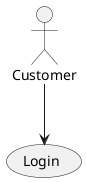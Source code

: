 @startuml modeling

actor :Customer: as customer

usecase (Login) as login

customer --> login

@enduml
